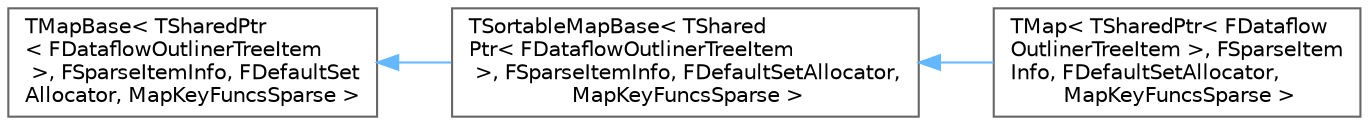 digraph "Graphical Class Hierarchy"
{
 // INTERACTIVE_SVG=YES
 // LATEX_PDF_SIZE
  bgcolor="transparent";
  edge [fontname=Helvetica,fontsize=10,labelfontname=Helvetica,labelfontsize=10];
  node [fontname=Helvetica,fontsize=10,shape=box,height=0.2,width=0.4];
  rankdir="LR";
  Node0 [id="Node000000",label="TMapBase\< TSharedPtr\l\< FDataflowOutlinerTreeItem\l \>, FSparseItemInfo, FDefaultSet\lAllocator, MapKeyFuncsSparse \>",height=0.2,width=0.4,color="grey40", fillcolor="white", style="filled",URL="$d8/dad/classTMapBase.html",tooltip=" "];
  Node0 -> Node1 [id="edge7798_Node000000_Node000001",dir="back",color="steelblue1",style="solid",tooltip=" "];
  Node1 [id="Node000001",label="TSortableMapBase\< TShared\lPtr\< FDataflowOutlinerTreeItem\l \>, FSparseItemInfo, FDefaultSetAllocator,\l MapKeyFuncsSparse \>",height=0.2,width=0.4,color="grey40", fillcolor="white", style="filled",URL="$de/df5/classTSortableMapBase.html",tooltip=" "];
  Node1 -> Node2 [id="edge7799_Node000001_Node000002",dir="back",color="steelblue1",style="solid",tooltip=" "];
  Node2 [id="Node000002",label="TMap\< TSharedPtr\< FDataflow\lOutlinerTreeItem \>, FSparseItem\lInfo, FDefaultSetAllocator,\l MapKeyFuncsSparse \>",height=0.2,width=0.4,color="grey40", fillcolor="white", style="filled",URL="$d8/da9/classTMap.html",tooltip=" "];
}
